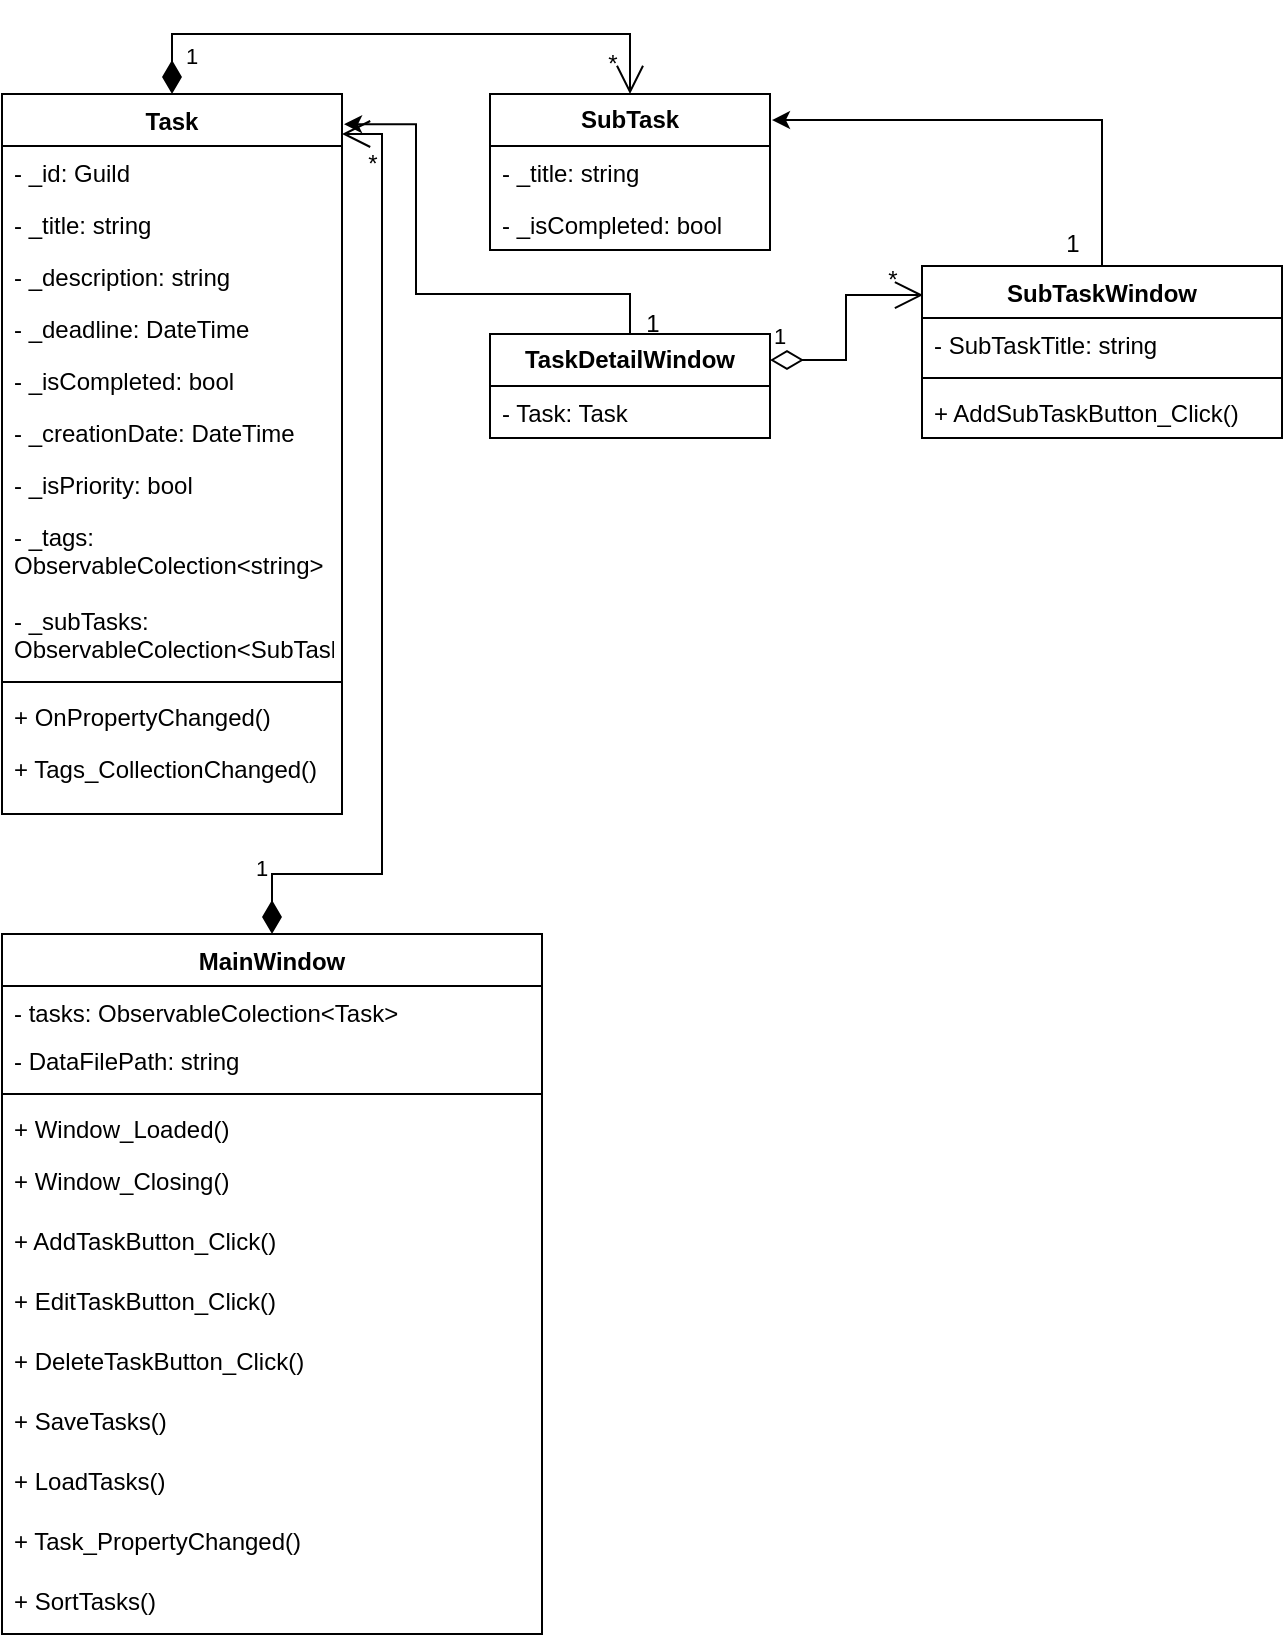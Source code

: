 <mxfile version="27.0.6">
  <diagram name="Страница — 1" id="zzCTu2RIpjBzsdR1tJ3i">
    <mxGraphModel dx="1678" dy="936" grid="1" gridSize="10" guides="1" tooltips="1" connect="1" arrows="1" fold="1" page="1" pageScale="1" pageWidth="827" pageHeight="1169" math="0" shadow="0">
      <root>
        <mxCell id="0" />
        <mxCell id="1" parent="0" />
        <mxCell id="Q86YQ8EHMCKSg7hisj4w-5" value="Task" style="swimlane;fontStyle=1;align=center;verticalAlign=top;childLayout=stackLayout;horizontal=1;startSize=26;horizontalStack=0;resizeParent=1;resizeParentMax=0;resizeLast=0;collapsible=1;marginBottom=0;whiteSpace=wrap;html=1;" vertex="1" parent="1">
          <mxGeometry x="94" y="180" width="170" height="360" as="geometry" />
        </mxCell>
        <mxCell id="Q86YQ8EHMCKSg7hisj4w-6" value="- _id: Guild" style="text;strokeColor=none;fillColor=none;align=left;verticalAlign=top;spacingLeft=4;spacingRight=4;overflow=hidden;rotatable=0;points=[[0,0.5],[1,0.5]];portConstraint=eastwest;whiteSpace=wrap;html=1;" vertex="1" parent="Q86YQ8EHMCKSg7hisj4w-5">
          <mxGeometry y="26" width="170" height="26" as="geometry" />
        </mxCell>
        <mxCell id="Q86YQ8EHMCKSg7hisj4w-9" value="- _title: string" style="text;strokeColor=none;fillColor=none;align=left;verticalAlign=top;spacingLeft=4;spacingRight=4;overflow=hidden;rotatable=0;points=[[0,0.5],[1,0.5]];portConstraint=eastwest;whiteSpace=wrap;html=1;" vertex="1" parent="Q86YQ8EHMCKSg7hisj4w-5">
          <mxGeometry y="52" width="170" height="26" as="geometry" />
        </mxCell>
        <mxCell id="Q86YQ8EHMCKSg7hisj4w-10" value="- _description: string" style="text;strokeColor=none;fillColor=none;align=left;verticalAlign=top;spacingLeft=4;spacingRight=4;overflow=hidden;rotatable=0;points=[[0,0.5],[1,0.5]];portConstraint=eastwest;whiteSpace=wrap;html=1;" vertex="1" parent="Q86YQ8EHMCKSg7hisj4w-5">
          <mxGeometry y="78" width="170" height="26" as="geometry" />
        </mxCell>
        <mxCell id="Q86YQ8EHMCKSg7hisj4w-11" value="- _deadline: DateTime" style="text;strokeColor=none;fillColor=none;align=left;verticalAlign=top;spacingLeft=4;spacingRight=4;overflow=hidden;rotatable=0;points=[[0,0.5],[1,0.5]];portConstraint=eastwest;whiteSpace=wrap;html=1;" vertex="1" parent="Q86YQ8EHMCKSg7hisj4w-5">
          <mxGeometry y="104" width="170" height="26" as="geometry" />
        </mxCell>
        <mxCell id="Q86YQ8EHMCKSg7hisj4w-12" value="- _isCompleted: bool" style="text;strokeColor=none;fillColor=none;align=left;verticalAlign=top;spacingLeft=4;spacingRight=4;overflow=hidden;rotatable=0;points=[[0,0.5],[1,0.5]];portConstraint=eastwest;whiteSpace=wrap;html=1;" vertex="1" parent="Q86YQ8EHMCKSg7hisj4w-5">
          <mxGeometry y="130" width="170" height="26" as="geometry" />
        </mxCell>
        <mxCell id="Q86YQ8EHMCKSg7hisj4w-13" value="- _creationDate: DateTime" style="text;strokeColor=none;fillColor=none;align=left;verticalAlign=top;spacingLeft=4;spacingRight=4;overflow=hidden;rotatable=0;points=[[0,0.5],[1,0.5]];portConstraint=eastwest;whiteSpace=wrap;html=1;" vertex="1" parent="Q86YQ8EHMCKSg7hisj4w-5">
          <mxGeometry y="156" width="170" height="26" as="geometry" />
        </mxCell>
        <mxCell id="Q86YQ8EHMCKSg7hisj4w-14" value="- _isPriority: bool" style="text;strokeColor=none;fillColor=none;align=left;verticalAlign=top;spacingLeft=4;spacingRight=4;overflow=hidden;rotatable=0;points=[[0,0.5],[1,0.5]];portConstraint=eastwest;whiteSpace=wrap;html=1;" vertex="1" parent="Q86YQ8EHMCKSg7hisj4w-5">
          <mxGeometry y="182" width="170" height="26" as="geometry" />
        </mxCell>
        <mxCell id="Q86YQ8EHMCKSg7hisj4w-15" value="- _tags: ObservableColection&amp;lt;string&amp;gt;" style="text;strokeColor=none;fillColor=none;align=left;verticalAlign=top;spacingLeft=4;spacingRight=4;overflow=hidden;rotatable=0;points=[[0,0.5],[1,0.5]];portConstraint=eastwest;whiteSpace=wrap;html=1;" vertex="1" parent="Q86YQ8EHMCKSg7hisj4w-5">
          <mxGeometry y="208" width="170" height="42" as="geometry" />
        </mxCell>
        <mxCell id="Q86YQ8EHMCKSg7hisj4w-17" value="- _subTasks: ObservableColection&amp;lt;SubTask&amp;gt;" style="text;strokeColor=none;fillColor=none;align=left;verticalAlign=top;spacingLeft=4;spacingRight=4;overflow=hidden;rotatable=0;points=[[0,0.5],[1,0.5]];portConstraint=eastwest;whiteSpace=wrap;html=1;" vertex="1" parent="Q86YQ8EHMCKSg7hisj4w-5">
          <mxGeometry y="250" width="170" height="40" as="geometry" />
        </mxCell>
        <mxCell id="Q86YQ8EHMCKSg7hisj4w-7" value="" style="line;strokeWidth=1;fillColor=none;align=left;verticalAlign=middle;spacingTop=-1;spacingLeft=3;spacingRight=3;rotatable=0;labelPosition=right;points=[];portConstraint=eastwest;strokeColor=inherit;" vertex="1" parent="Q86YQ8EHMCKSg7hisj4w-5">
          <mxGeometry y="290" width="170" height="8" as="geometry" />
        </mxCell>
        <mxCell id="Q86YQ8EHMCKSg7hisj4w-8" value="+ OnPropertyChanged()" style="text;strokeColor=none;fillColor=none;align=left;verticalAlign=top;spacingLeft=4;spacingRight=4;overflow=hidden;rotatable=0;points=[[0,0.5],[1,0.5]];portConstraint=eastwest;whiteSpace=wrap;html=1;" vertex="1" parent="Q86YQ8EHMCKSg7hisj4w-5">
          <mxGeometry y="298" width="170" height="26" as="geometry" />
        </mxCell>
        <mxCell id="Q86YQ8EHMCKSg7hisj4w-18" value="+ Tags_CollectionChanged()" style="text;strokeColor=none;fillColor=none;align=left;verticalAlign=top;spacingLeft=4;spacingRight=4;overflow=hidden;rotatable=0;points=[[0,0.5],[1,0.5]];portConstraint=eastwest;whiteSpace=wrap;html=1;" vertex="1" parent="Q86YQ8EHMCKSg7hisj4w-5">
          <mxGeometry y="324" width="170" height="36" as="geometry" />
        </mxCell>
        <mxCell id="Q86YQ8EHMCKSg7hisj4w-26" value="&lt;span style=&quot;font-weight: 700;&quot;&gt;SubTask&lt;/span&gt;" style="swimlane;fontStyle=0;childLayout=stackLayout;horizontal=1;startSize=26;fillColor=none;horizontalStack=0;resizeParent=1;resizeParentMax=0;resizeLast=0;collapsible=1;marginBottom=0;whiteSpace=wrap;html=1;" vertex="1" parent="1">
          <mxGeometry x="338" y="180" width="140" height="78" as="geometry" />
        </mxCell>
        <mxCell id="Q86YQ8EHMCKSg7hisj4w-24" value="- _title: string" style="text;strokeColor=none;fillColor=none;align=left;verticalAlign=top;spacingLeft=4;spacingRight=4;overflow=hidden;rotatable=0;points=[[0,0.5],[1,0.5]];portConstraint=eastwest;whiteSpace=wrap;html=1;" vertex="1" parent="Q86YQ8EHMCKSg7hisj4w-26">
          <mxGeometry y="26" width="140" height="26" as="geometry" />
        </mxCell>
        <mxCell id="Q86YQ8EHMCKSg7hisj4w-25" value="- _isCompleted: bool" style="text;strokeColor=none;fillColor=none;align=left;verticalAlign=top;spacingLeft=4;spacingRight=4;overflow=hidden;rotatable=0;points=[[0,0.5],[1,0.5]];portConstraint=eastwest;whiteSpace=wrap;html=1;" vertex="1" parent="Q86YQ8EHMCKSg7hisj4w-26">
          <mxGeometry y="52" width="140" height="26" as="geometry" />
        </mxCell>
        <mxCell id="Q86YQ8EHMCKSg7hisj4w-30" value="SubTaskWindow" style="swimlane;fontStyle=1;align=center;verticalAlign=top;childLayout=stackLayout;horizontal=1;startSize=26;horizontalStack=0;resizeParent=1;resizeParentMax=0;resizeLast=0;collapsible=1;marginBottom=0;whiteSpace=wrap;html=1;" vertex="1" parent="1">
          <mxGeometry x="554" y="266" width="180" height="86" as="geometry" />
        </mxCell>
        <mxCell id="Q86YQ8EHMCKSg7hisj4w-31" value="- SubTaskTitle: string" style="text;strokeColor=none;fillColor=none;align=left;verticalAlign=top;spacingLeft=4;spacingRight=4;overflow=hidden;rotatable=0;points=[[0,0.5],[1,0.5]];portConstraint=eastwest;whiteSpace=wrap;html=1;" vertex="1" parent="Q86YQ8EHMCKSg7hisj4w-30">
          <mxGeometry y="26" width="180" height="26" as="geometry" />
        </mxCell>
        <mxCell id="Q86YQ8EHMCKSg7hisj4w-32" value="" style="line;strokeWidth=1;fillColor=none;align=left;verticalAlign=middle;spacingTop=-1;spacingLeft=3;spacingRight=3;rotatable=0;labelPosition=right;points=[];portConstraint=eastwest;strokeColor=inherit;" vertex="1" parent="Q86YQ8EHMCKSg7hisj4w-30">
          <mxGeometry y="52" width="180" height="8" as="geometry" />
        </mxCell>
        <mxCell id="Q86YQ8EHMCKSg7hisj4w-33" value="+ AddSubTaskButton_Click()" style="text;strokeColor=none;fillColor=none;align=left;verticalAlign=top;spacingLeft=4;spacingRight=4;overflow=hidden;rotatable=0;points=[[0,0.5],[1,0.5]];portConstraint=eastwest;whiteSpace=wrap;html=1;" vertex="1" parent="Q86YQ8EHMCKSg7hisj4w-30">
          <mxGeometry y="60" width="180" height="26" as="geometry" />
        </mxCell>
        <mxCell id="Q86YQ8EHMCKSg7hisj4w-34" value="&lt;span style=&quot;font-weight: 700;&quot;&gt;TaskDetailWindow&lt;/span&gt;" style="swimlane;fontStyle=0;childLayout=stackLayout;horizontal=1;startSize=26;fillColor=none;horizontalStack=0;resizeParent=1;resizeParentMax=0;resizeLast=0;collapsible=1;marginBottom=0;whiteSpace=wrap;html=1;" vertex="1" parent="1">
          <mxGeometry x="338" y="300" width="140" height="52" as="geometry" />
        </mxCell>
        <mxCell id="Q86YQ8EHMCKSg7hisj4w-36" value="- Task: Task" style="text;strokeColor=none;fillColor=none;align=left;verticalAlign=top;spacingLeft=4;spacingRight=4;overflow=hidden;rotatable=0;points=[[0,0.5],[1,0.5]];portConstraint=eastwest;whiteSpace=wrap;html=1;" vertex="1" parent="Q86YQ8EHMCKSg7hisj4w-34">
          <mxGeometry y="26" width="140" height="26" as="geometry" />
        </mxCell>
        <mxCell id="Q86YQ8EHMCKSg7hisj4w-38" value="MainWindow" style="swimlane;fontStyle=1;align=center;verticalAlign=top;childLayout=stackLayout;horizontal=1;startSize=26;horizontalStack=0;resizeParent=1;resizeParentMax=0;resizeLast=0;collapsible=1;marginBottom=0;whiteSpace=wrap;html=1;" vertex="1" parent="1">
          <mxGeometry x="94" y="600" width="270" height="350" as="geometry" />
        </mxCell>
        <mxCell id="Q86YQ8EHMCKSg7hisj4w-39" value="- tasks: ObservableColection&amp;lt;Task&amp;gt;" style="text;strokeColor=none;fillColor=none;align=left;verticalAlign=top;spacingLeft=4;spacingRight=4;overflow=hidden;rotatable=0;points=[[0,0.5],[1,0.5]];portConstraint=eastwest;whiteSpace=wrap;html=1;" vertex="1" parent="Q86YQ8EHMCKSg7hisj4w-38">
          <mxGeometry y="26" width="270" height="24" as="geometry" />
        </mxCell>
        <mxCell id="Q86YQ8EHMCKSg7hisj4w-40" value="- DataFilePath: string" style="text;strokeColor=none;fillColor=none;align=left;verticalAlign=top;spacingLeft=4;spacingRight=4;overflow=hidden;rotatable=0;points=[[0,0.5],[1,0.5]];portConstraint=eastwest;whiteSpace=wrap;html=1;" vertex="1" parent="Q86YQ8EHMCKSg7hisj4w-38">
          <mxGeometry y="50" width="270" height="26" as="geometry" />
        </mxCell>
        <mxCell id="Q86YQ8EHMCKSg7hisj4w-48" value="" style="line;strokeWidth=1;fillColor=none;align=left;verticalAlign=middle;spacingTop=-1;spacingLeft=3;spacingRight=3;rotatable=0;labelPosition=right;points=[];portConstraint=eastwest;strokeColor=inherit;" vertex="1" parent="Q86YQ8EHMCKSg7hisj4w-38">
          <mxGeometry y="76" width="270" height="8" as="geometry" />
        </mxCell>
        <mxCell id="Q86YQ8EHMCKSg7hisj4w-49" value="+ Window_Loaded()" style="text;strokeColor=none;fillColor=none;align=left;verticalAlign=top;spacingLeft=4;spacingRight=4;overflow=hidden;rotatable=0;points=[[0,0.5],[1,0.5]];portConstraint=eastwest;whiteSpace=wrap;html=1;" vertex="1" parent="Q86YQ8EHMCKSg7hisj4w-38">
          <mxGeometry y="84" width="270" height="26" as="geometry" />
        </mxCell>
        <mxCell id="Q86YQ8EHMCKSg7hisj4w-57" value="+ Window_Closing()" style="text;strokeColor=none;fillColor=none;align=left;verticalAlign=top;spacingLeft=4;spacingRight=4;overflow=hidden;rotatable=0;points=[[0,0.5],[1,0.5]];portConstraint=eastwest;whiteSpace=wrap;html=1;" vertex="1" parent="Q86YQ8EHMCKSg7hisj4w-38">
          <mxGeometry y="110" width="270" height="30" as="geometry" />
        </mxCell>
        <mxCell id="Q86YQ8EHMCKSg7hisj4w-50" value="+ AddTaskButton_Click()" style="text;strokeColor=none;fillColor=none;align=left;verticalAlign=top;spacingLeft=4;spacingRight=4;overflow=hidden;rotatable=0;points=[[0,0.5],[1,0.5]];portConstraint=eastwest;whiteSpace=wrap;html=1;" vertex="1" parent="Q86YQ8EHMCKSg7hisj4w-38">
          <mxGeometry y="140" width="270" height="30" as="geometry" />
        </mxCell>
        <mxCell id="Q86YQ8EHMCKSg7hisj4w-51" value="+ EditTaskButton_Click()" style="text;strokeColor=none;fillColor=none;align=left;verticalAlign=top;spacingLeft=4;spacingRight=4;overflow=hidden;rotatable=0;points=[[0,0.5],[1,0.5]];portConstraint=eastwest;whiteSpace=wrap;html=1;" vertex="1" parent="Q86YQ8EHMCKSg7hisj4w-38">
          <mxGeometry y="170" width="270" height="30" as="geometry" />
        </mxCell>
        <mxCell id="Q86YQ8EHMCKSg7hisj4w-52" value="+ DeleteTaskButton_Click()" style="text;strokeColor=none;fillColor=none;align=left;verticalAlign=top;spacingLeft=4;spacingRight=4;overflow=hidden;rotatable=0;points=[[0,0.5],[1,0.5]];portConstraint=eastwest;whiteSpace=wrap;html=1;" vertex="1" parent="Q86YQ8EHMCKSg7hisj4w-38">
          <mxGeometry y="200" width="270" height="30" as="geometry" />
        </mxCell>
        <mxCell id="Q86YQ8EHMCKSg7hisj4w-53" value="+ SaveTasks()" style="text;strokeColor=none;fillColor=none;align=left;verticalAlign=top;spacingLeft=4;spacingRight=4;overflow=hidden;rotatable=0;points=[[0,0.5],[1,0.5]];portConstraint=eastwest;whiteSpace=wrap;html=1;" vertex="1" parent="Q86YQ8EHMCKSg7hisj4w-38">
          <mxGeometry y="230" width="270" height="30" as="geometry" />
        </mxCell>
        <mxCell id="Q86YQ8EHMCKSg7hisj4w-54" value="+ LoadTasks()" style="text;strokeColor=none;fillColor=none;align=left;verticalAlign=top;spacingLeft=4;spacingRight=4;overflow=hidden;rotatable=0;points=[[0,0.5],[1,0.5]];portConstraint=eastwest;whiteSpace=wrap;html=1;" vertex="1" parent="Q86YQ8EHMCKSg7hisj4w-38">
          <mxGeometry y="260" width="270" height="30" as="geometry" />
        </mxCell>
        <mxCell id="Q86YQ8EHMCKSg7hisj4w-55" value="+ Task_PropertyChanged()" style="text;strokeColor=none;fillColor=none;align=left;verticalAlign=top;spacingLeft=4;spacingRight=4;overflow=hidden;rotatable=0;points=[[0,0.5],[1,0.5]];portConstraint=eastwest;whiteSpace=wrap;html=1;" vertex="1" parent="Q86YQ8EHMCKSg7hisj4w-38">
          <mxGeometry y="290" width="270" height="30" as="geometry" />
        </mxCell>
        <mxCell id="Q86YQ8EHMCKSg7hisj4w-56" value="+ SortTasks()" style="text;strokeColor=none;fillColor=none;align=left;verticalAlign=top;spacingLeft=4;spacingRight=4;overflow=hidden;rotatable=0;points=[[0,0.5],[1,0.5]];portConstraint=eastwest;whiteSpace=wrap;html=1;" vertex="1" parent="Q86YQ8EHMCKSg7hisj4w-38">
          <mxGeometry y="320" width="270" height="30" as="geometry" />
        </mxCell>
        <mxCell id="Q86YQ8EHMCKSg7hisj4w-62" style="edgeStyle=orthogonalEdgeStyle;rounded=0;orthogonalLoop=1;jettySize=auto;html=1;exitX=0.5;exitY=0;exitDx=0;exitDy=0;entryX=1.006;entryY=0.042;entryDx=0;entryDy=0;entryPerimeter=0;" edge="1" parent="1" source="Q86YQ8EHMCKSg7hisj4w-34" target="Q86YQ8EHMCKSg7hisj4w-5">
          <mxGeometry relative="1" as="geometry" />
        </mxCell>
        <mxCell id="Q86YQ8EHMCKSg7hisj4w-66" style="edgeStyle=orthogonalEdgeStyle;rounded=0;orthogonalLoop=1;jettySize=auto;html=1;exitX=0.5;exitY=0;exitDx=0;exitDy=0;entryX=1.007;entryY=0.167;entryDx=0;entryDy=0;entryPerimeter=0;" edge="1" parent="1" source="Q86YQ8EHMCKSg7hisj4w-30" target="Q86YQ8EHMCKSg7hisj4w-26">
          <mxGeometry relative="1" as="geometry" />
        </mxCell>
        <mxCell id="Q86YQ8EHMCKSg7hisj4w-75" value="*" style="text;html=1;align=center;verticalAlign=middle;resizable=0;points=[];autosize=1;strokeColor=none;fillColor=none;" vertex="1" parent="1">
          <mxGeometry x="384" y="150" width="30" height="30" as="geometry" />
        </mxCell>
        <mxCell id="Q86YQ8EHMCKSg7hisj4w-76" value="1" style="text;html=1;align=center;verticalAlign=middle;resizable=0;points=[];autosize=1;strokeColor=none;fillColor=none;" vertex="1" parent="1">
          <mxGeometry x="404" y="280" width="30" height="30" as="geometry" />
        </mxCell>
        <mxCell id="Q86YQ8EHMCKSg7hisj4w-77" value="1" style="text;html=1;align=center;verticalAlign=middle;resizable=0;points=[];autosize=1;strokeColor=none;fillColor=none;" vertex="1" parent="1">
          <mxGeometry x="614" y="240" width="30" height="30" as="geometry" />
        </mxCell>
        <mxCell id="Q86YQ8EHMCKSg7hisj4w-78" value="1" style="endArrow=open;html=1;endSize=12;startArrow=diamondThin;startSize=14;startFill=1;edgeStyle=orthogonalEdgeStyle;align=left;verticalAlign=bottom;rounded=0;exitX=0.5;exitY=0;exitDx=0;exitDy=0;entryX=0.5;entryY=0;entryDx=0;entryDy=0;" edge="1" parent="1" source="Q86YQ8EHMCKSg7hisj4w-5" target="Q86YQ8EHMCKSg7hisj4w-26">
          <mxGeometry x="-0.931" y="-5" relative="1" as="geometry">
            <mxPoint x="604" y="460" as="sourcePoint" />
            <mxPoint x="764" y="460" as="targetPoint" />
            <Array as="points">
              <mxPoint x="179" y="150" />
              <mxPoint x="408" y="150" />
            </Array>
            <mxPoint as="offset" />
          </mxGeometry>
        </mxCell>
        <mxCell id="Q86YQ8EHMCKSg7hisj4w-79" value="1" style="endArrow=open;html=1;endSize=12;startArrow=diamondThin;startSize=14;startFill=1;edgeStyle=orthogonalEdgeStyle;align=left;verticalAlign=bottom;rounded=0;exitX=0.5;exitY=0;exitDx=0;exitDy=0;" edge="1" parent="1" source="Q86YQ8EHMCKSg7hisj4w-38" target="Q86YQ8EHMCKSg7hisj4w-5">
          <mxGeometry x="-0.896" y="10" relative="1" as="geometry">
            <mxPoint x="274" y="300" as="sourcePoint" />
            <mxPoint x="503" y="300" as="targetPoint" />
            <Array as="points">
              <mxPoint x="229" y="570" />
              <mxPoint x="284" y="570" />
              <mxPoint x="284" y="200" />
            </Array>
            <mxPoint as="offset" />
          </mxGeometry>
        </mxCell>
        <mxCell id="Q86YQ8EHMCKSg7hisj4w-80" value="*" style="text;html=1;align=center;verticalAlign=middle;resizable=0;points=[];autosize=1;strokeColor=none;fillColor=none;" vertex="1" parent="1">
          <mxGeometry x="264" y="200" width="30" height="30" as="geometry" />
        </mxCell>
        <mxCell id="Q86YQ8EHMCKSg7hisj4w-81" value="1" style="endArrow=open;html=1;endSize=12;startArrow=diamondThin;startSize=14;startFill=0;edgeStyle=orthogonalEdgeStyle;align=left;verticalAlign=bottom;rounded=0;exitX=1;exitY=0.25;exitDx=0;exitDy=0;entryX=0.003;entryY=0.169;entryDx=0;entryDy=0;entryPerimeter=0;" edge="1" parent="1" source="Q86YQ8EHMCKSg7hisj4w-34" target="Q86YQ8EHMCKSg7hisj4w-30">
          <mxGeometry x="-1" y="3" relative="1" as="geometry">
            <mxPoint x="264" y="420" as="sourcePoint" />
            <mxPoint x="424" y="420" as="targetPoint" />
          </mxGeometry>
        </mxCell>
        <mxCell id="Q86YQ8EHMCKSg7hisj4w-84" value="*" style="text;html=1;align=center;verticalAlign=middle;resizable=0;points=[];autosize=1;strokeColor=none;fillColor=none;" vertex="1" parent="1">
          <mxGeometry x="524" y="258" width="30" height="30" as="geometry" />
        </mxCell>
      </root>
    </mxGraphModel>
  </diagram>
</mxfile>

